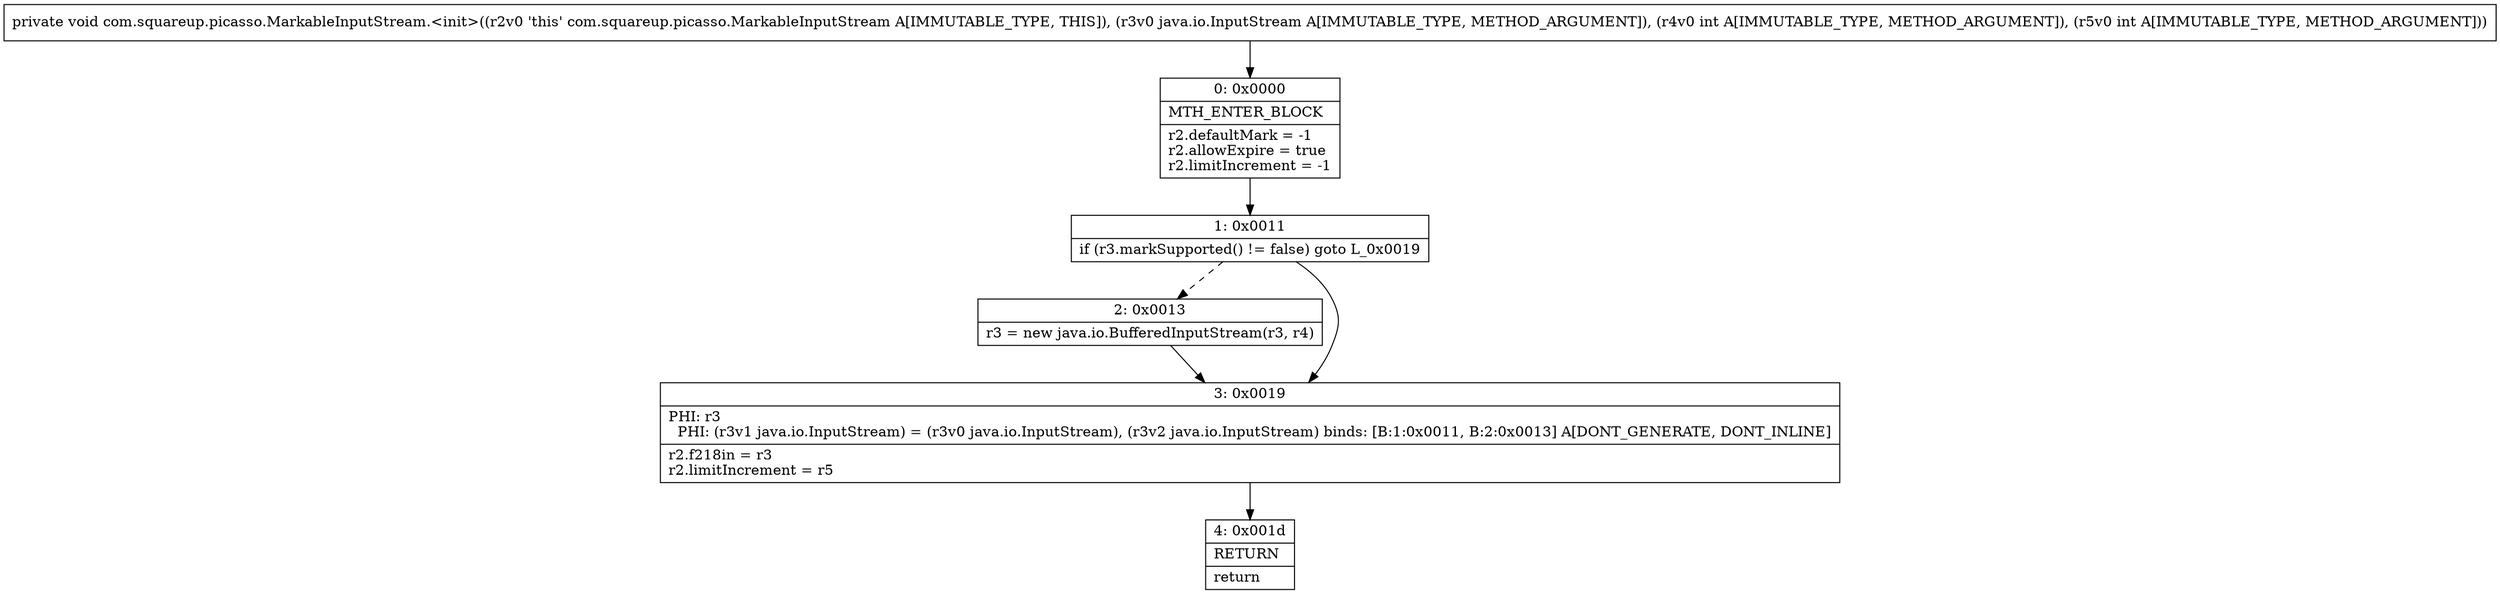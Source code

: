 digraph "CFG forcom.squareup.picasso.MarkableInputStream.\<init\>(Ljava\/io\/InputStream;II)V" {
Node_0 [shape=record,label="{0\:\ 0x0000|MTH_ENTER_BLOCK\l|r2.defaultMark = \-1\lr2.allowExpire = true\lr2.limitIncrement = \-1\l}"];
Node_1 [shape=record,label="{1\:\ 0x0011|if (r3.markSupported() != false) goto L_0x0019\l}"];
Node_2 [shape=record,label="{2\:\ 0x0013|r3 = new java.io.BufferedInputStream(r3, r4)\l}"];
Node_3 [shape=record,label="{3\:\ 0x0019|PHI: r3 \l  PHI: (r3v1 java.io.InputStream) = (r3v0 java.io.InputStream), (r3v2 java.io.InputStream) binds: [B:1:0x0011, B:2:0x0013] A[DONT_GENERATE, DONT_INLINE]\l|r2.f218in = r3\lr2.limitIncrement = r5\l}"];
Node_4 [shape=record,label="{4\:\ 0x001d|RETURN\l|return\l}"];
MethodNode[shape=record,label="{private void com.squareup.picasso.MarkableInputStream.\<init\>((r2v0 'this' com.squareup.picasso.MarkableInputStream A[IMMUTABLE_TYPE, THIS]), (r3v0 java.io.InputStream A[IMMUTABLE_TYPE, METHOD_ARGUMENT]), (r4v0 int A[IMMUTABLE_TYPE, METHOD_ARGUMENT]), (r5v0 int A[IMMUTABLE_TYPE, METHOD_ARGUMENT])) }"];
MethodNode -> Node_0;
Node_0 -> Node_1;
Node_1 -> Node_2[style=dashed];
Node_1 -> Node_3;
Node_2 -> Node_3;
Node_3 -> Node_4;
}

